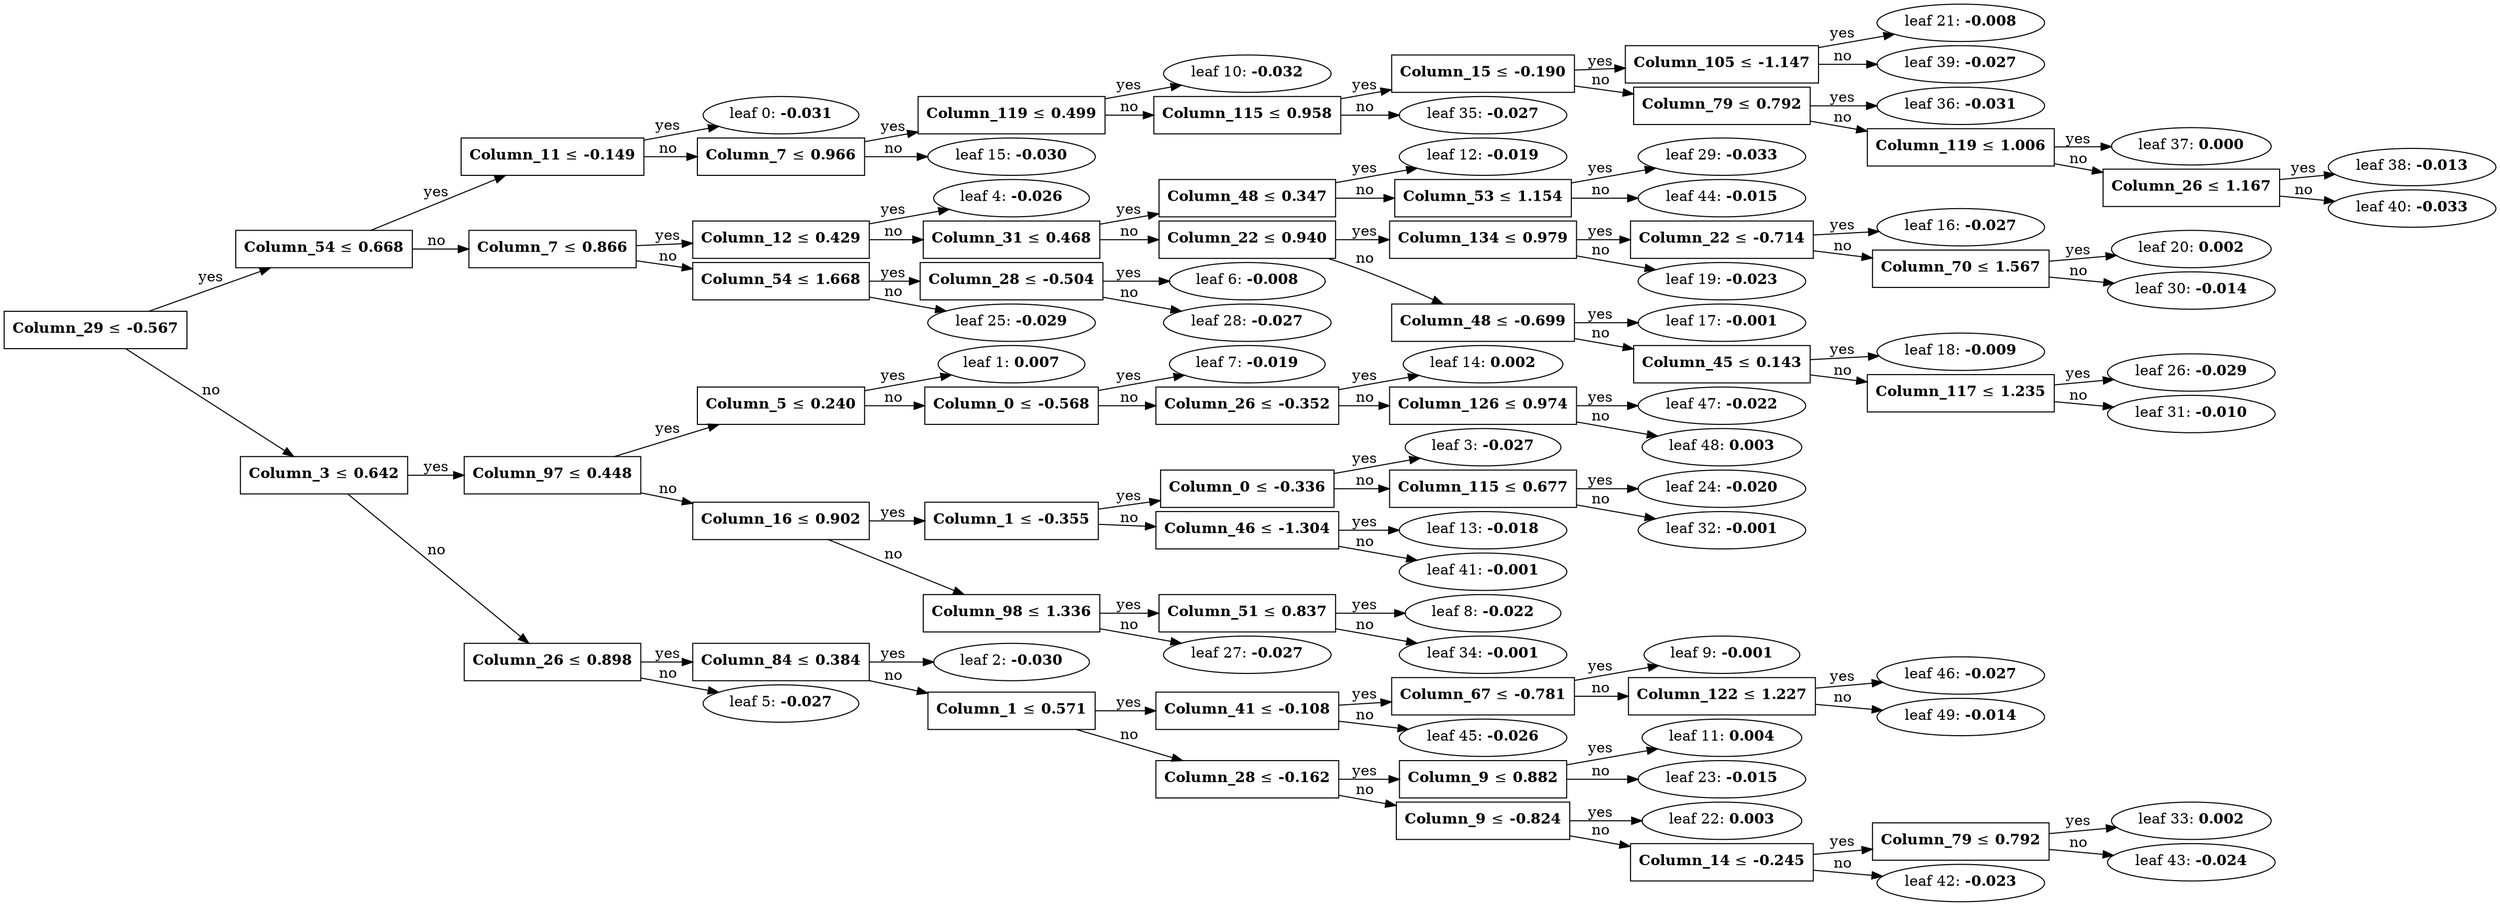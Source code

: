 digraph {
	graph [nodesep=0.05 rankdir=LR ranksep=0.3]
	split0 [label=<<B>Column_29</B> &#8804; <B>-0.567</B>> fillcolor=white shape=rectangle style=""]
	split3 [label=<<B>Column_54</B> &#8804; <B>0.668</B>> fillcolor=white shape=rectangle style=""]
	split9 [label=<<B>Column_11</B> &#8804; <B>-0.149</B>> fillcolor=white shape=rectangle style=""]
	leaf0 [label=<leaf 0: <B>-0.031</B>>]
	split9 -> leaf0 [label=yes]
	split14 [label=<<B>Column_7</B> &#8804; <B>0.966</B>> fillcolor=white shape=rectangle style=""]
	split20 [label=<<B>Column_119</B> &#8804; <B>0.499</B>> fillcolor=white shape=rectangle style=""]
	leaf10 [label=<leaf 10: <B>-0.032</B>>]
	split20 -> leaf10 [label=yes]
	split34 [label=<<B>Column_115</B> &#8804; <B>0.958</B>> fillcolor=white shape=rectangle style=""]
	split35 [label=<<B>Column_15</B> &#8804; <B>-0.190</B>> fillcolor=white shape=rectangle style=""]
	split38 [label=<<B>Column_105</B> &#8804; <B>-1.147</B>> fillcolor=white shape=rectangle style=""]
	leaf21 [label=<leaf 21: <B>-0.008</B>>]
	split38 -> leaf21 [label=yes]
	leaf39 [label=<leaf 39: <B>-0.027</B>>]
	split38 -> leaf39 [label=no]
	split35 -> split38 [label=yes]
	split36 [label=<<B>Column_79</B> &#8804; <B>0.792</B>> fillcolor=white shape=rectangle style=""]
	leaf36 [label=<leaf 36: <B>-0.031</B>>]
	split36 -> leaf36 [label=yes]
	split37 [label=<<B>Column_119</B> &#8804; <B>1.006</B>> fillcolor=white shape=rectangle style=""]
	leaf37 [label=<leaf 37: <B>0.000</B>>]
	split37 -> leaf37 [label=yes]
	split39 [label=<<B>Column_26</B> &#8804; <B>1.167</B>> fillcolor=white shape=rectangle style=""]
	leaf38 [label=<leaf 38: <B>-0.013</B>>]
	split39 -> leaf38 [label=yes]
	leaf40 [label=<leaf 40: <B>-0.033</B>>]
	split39 -> leaf40 [label=no]
	split37 -> split39 [label=no]
	split36 -> split37 [label=no]
	split35 -> split36 [label=no]
	split34 -> split35 [label=yes]
	leaf35 [label=<leaf 35: <B>-0.027</B>>]
	split34 -> leaf35 [label=no]
	split20 -> split34 [label=no]
	split14 -> split20 [label=yes]
	leaf15 [label=<leaf 15: <B>-0.030</B>>]
	split14 -> leaf15 [label=no]
	split9 -> split14 [label=no]
	split3 -> split9 [label=yes]
	split5 [label=<<B>Column_7</B> &#8804; <B>0.866</B>> fillcolor=white shape=rectangle style=""]
	split11 [label=<<B>Column_12</B> &#8804; <B>0.429</B>> fillcolor=white shape=rectangle style=""]
	leaf4 [label=<leaf 4: <B>-0.026</B>>]
	split11 -> leaf4 [label=yes]
	split15 [label=<<B>Column_31</B> &#8804; <B>0.468</B>> fillcolor=white shape=rectangle style=""]
	split28 [label=<<B>Column_48</B> &#8804; <B>0.347</B>> fillcolor=white shape=rectangle style=""]
	leaf12 [label=<leaf 12: <B>-0.019</B>>]
	split28 -> leaf12 [label=yes]
	split43 [label=<<B>Column_53</B> &#8804; <B>1.154</B>> fillcolor=white shape=rectangle style=""]
	leaf29 [label=<leaf 29: <B>-0.033</B>>]
	split43 -> leaf29 [label=yes]
	leaf44 [label=<leaf 44: <B>-0.015</B>>]
	split43 -> leaf44 [label=no]
	split28 -> split43 [label=no]
	split15 -> split28 [label=yes]
	split16 [label=<<B>Column_22</B> &#8804; <B>0.940</B>> fillcolor=white shape=rectangle style=""]
	split18 [label=<<B>Column_134</B> &#8804; <B>0.979</B>> fillcolor=white shape=rectangle style=""]
	split19 [label=<<B>Column_22</B> &#8804; <B>-0.714</B>> fillcolor=white shape=rectangle style=""]
	leaf16 [label=<leaf 16: <B>-0.027</B>>]
	split19 -> leaf16 [label=yes]
	split29 [label=<<B>Column_70</B> &#8804; <B>1.567</B>> fillcolor=white shape=rectangle style=""]
	leaf20 [label=<leaf 20: <B>0.002</B>>]
	split29 -> leaf20 [label=yes]
	leaf30 [label=<leaf 30: <B>-0.014</B>>]
	split29 -> leaf30 [label=no]
	split19 -> split29 [label=no]
	split18 -> split19 [label=yes]
	leaf19 [label=<leaf 19: <B>-0.023</B>>]
	split18 -> leaf19 [label=no]
	split16 -> split18 [label=yes]
	split17 [label=<<B>Column_48</B> &#8804; <B>-0.699</B>> fillcolor=white shape=rectangle style=""]
	leaf17 [label=<leaf 17: <B>-0.001</B>>]
	split17 -> leaf17 [label=yes]
	split25 [label=<<B>Column_45</B> &#8804; <B>0.143</B>> fillcolor=white shape=rectangle style=""]
	leaf18 [label=<leaf 18: <B>-0.009</B>>]
	split25 -> leaf18 [label=yes]
	split30 [label=<<B>Column_117</B> &#8804; <B>1.235</B>> fillcolor=white shape=rectangle style=""]
	leaf26 [label=<leaf 26: <B>-0.029</B>>]
	split30 -> leaf26 [label=yes]
	leaf31 [label=<leaf 31: <B>-0.010</B>>]
	split30 -> leaf31 [label=no]
	split25 -> split30 [label=no]
	split17 -> split25 [label=no]
	split16 -> split17 [label=no]
	split15 -> split16 [label=no]
	split11 -> split15 [label=no]
	split5 -> split11 [label=yes]
	split24 [label=<<B>Column_54</B> &#8804; <B>1.668</B>> fillcolor=white shape=rectangle style=""]
	split27 [label=<<B>Column_28</B> &#8804; <B>-0.504</B>> fillcolor=white shape=rectangle style=""]
	leaf6 [label=<leaf 6: <B>-0.008</B>>]
	split27 -> leaf6 [label=yes]
	leaf28 [label=<leaf 28: <B>-0.027</B>>]
	split27 -> leaf28 [label=no]
	split24 -> split27 [label=yes]
	leaf25 [label=<leaf 25: <B>-0.029</B>>]
	split24 -> leaf25 [label=no]
	split5 -> split24 [label=no]
	split3 -> split5 [label=no]
	split0 -> split3 [label=yes]
	split1 [label=<<B>Column_3</B> &#8804; <B>0.642</B>> fillcolor=white shape=rectangle style=""]
	split2 [label=<<B>Column_97</B> &#8804; <B>0.448</B>> fillcolor=white shape=rectangle style=""]
	split6 [label=<<B>Column_5</B> &#8804; <B>0.240</B>> fillcolor=white shape=rectangle style=""]
	leaf1 [label=<leaf 1: <B>0.007</B>>]
	split6 -> leaf1 [label=yes]
	split13 [label=<<B>Column_0</B> &#8804; <B>-0.568</B>> fillcolor=white shape=rectangle style=""]
	leaf7 [label=<leaf 7: <B>-0.019</B>>]
	split13 -> leaf7 [label=yes]
	split46 [label=<<B>Column_26</B> &#8804; <B>-0.352</B>> fillcolor=white shape=rectangle style=""]
	leaf14 [label=<leaf 14: <B>0.002</B>>]
	split46 -> leaf14 [label=yes]
	split47 [label=<<B>Column_126</B> &#8804; <B>0.974</B>> fillcolor=white shape=rectangle style=""]
	leaf47 [label=<leaf 47: <B>-0.022</B>>]
	split47 -> leaf47 [label=yes]
	leaf48 [label=<leaf 48: <B>0.003</B>>]
	split47 -> leaf48 [label=no]
	split46 -> split47 [label=no]
	split13 -> split46 [label=no]
	split6 -> split13 [label=no]
	split2 -> split6 [label=yes]
	split7 [label=<<B>Column_16</B> &#8804; <B>0.902</B>> fillcolor=white shape=rectangle style=""]
	split12 [label=<<B>Column_1</B> &#8804; <B>-0.355</B>> fillcolor=white shape=rectangle style=""]
	split23 [label=<<B>Column_0</B> &#8804; <B>-0.336</B>> fillcolor=white shape=rectangle style=""]
	leaf3 [label=<leaf 3: <B>-0.027</B>>]
	split23 -> leaf3 [label=yes]
	split31 [label=<<B>Column_115</B> &#8804; <B>0.677</B>> fillcolor=white shape=rectangle style=""]
	leaf24 [label=<leaf 24: <B>-0.020</B>>]
	split31 -> leaf24 [label=yes]
	leaf32 [label=<leaf 32: <B>-0.001</B>>]
	split31 -> leaf32 [label=no]
	split23 -> split31 [label=no]
	split12 -> split23 [label=yes]
	split40 [label=<<B>Column_46</B> &#8804; <B>-1.304</B>> fillcolor=white shape=rectangle style=""]
	leaf13 [label=<leaf 13: <B>-0.018</B>>]
	split40 -> leaf13 [label=yes]
	leaf41 [label=<leaf 41: <B>-0.001</B>>]
	split40 -> leaf41 [label=no]
	split12 -> split40 [label=no]
	split7 -> split12 [label=yes]
	split26 [label=<<B>Column_98</B> &#8804; <B>1.336</B>> fillcolor=white shape=rectangle style=""]
	split33 [label=<<B>Column_51</B> &#8804; <B>0.837</B>> fillcolor=white shape=rectangle style=""]
	leaf8 [label=<leaf 8: <B>-0.022</B>>]
	split33 -> leaf8 [label=yes]
	leaf34 [label=<leaf 34: <B>-0.001</B>>]
	split33 -> leaf34 [label=no]
	split26 -> split33 [label=yes]
	leaf27 [label=<leaf 27: <B>-0.027</B>>]
	split26 -> leaf27 [label=no]
	split7 -> split26 [label=no]
	split2 -> split7 [label=no]
	split1 -> split2 [label=yes]
	split4 [label=<<B>Column_26</B> &#8804; <B>0.898</B>> fillcolor=white shape=rectangle style=""]
	split8 [label=<<B>Column_84</B> &#8804; <B>0.384</B>> fillcolor=white shape=rectangle style=""]
	leaf2 [label=<leaf 2: <B>-0.030</B>>]
	split8 -> leaf2 [label=yes]
	split10 [label=<<B>Column_1</B> &#8804; <B>0.571</B>> fillcolor=white shape=rectangle style=""]
	split44 [label=<<B>Column_41</B> &#8804; <B>-0.108</B>> fillcolor=white shape=rectangle style=""]
	split45 [label=<<B>Column_67</B> &#8804; <B>-0.781</B>> fillcolor=white shape=rectangle style=""]
	leaf9 [label=<leaf 9: <B>-0.001</B>>]
	split45 -> leaf9 [label=yes]
	split48 [label=<<B>Column_122</B> &#8804; <B>1.227</B>> fillcolor=white shape=rectangle style=""]
	leaf46 [label=<leaf 46: <B>-0.027</B>>]
	split48 -> leaf46 [label=yes]
	leaf49 [label=<leaf 49: <B>-0.014</B>>]
	split48 -> leaf49 [label=no]
	split45 -> split48 [label=no]
	split44 -> split45 [label=yes]
	leaf45 [label=<leaf 45: <B>-0.026</B>>]
	split44 -> leaf45 [label=no]
	split10 -> split44 [label=yes]
	split21 [label=<<B>Column_28</B> &#8804; <B>-0.162</B>> fillcolor=white shape=rectangle style=""]
	split22 [label=<<B>Column_9</B> &#8804; <B>0.882</B>> fillcolor=white shape=rectangle style=""]
	leaf11 [label=<leaf 11: <B>0.004</B>>]
	split22 -> leaf11 [label=yes]
	leaf23 [label=<leaf 23: <B>-0.015</B>>]
	split22 -> leaf23 [label=no]
	split21 -> split22 [label=yes]
	split32 [label=<<B>Column_9</B> &#8804; <B>-0.824</B>> fillcolor=white shape=rectangle style=""]
	leaf22 [label=<leaf 22: <B>0.003</B>>]
	split32 -> leaf22 [label=yes]
	split41 [label=<<B>Column_14</B> &#8804; <B>-0.245</B>> fillcolor=white shape=rectangle style=""]
	split42 [label=<<B>Column_79</B> &#8804; <B>0.792</B>> fillcolor=white shape=rectangle style=""]
	leaf33 [label=<leaf 33: <B>0.002</B>>]
	split42 -> leaf33 [label=yes]
	leaf43 [label=<leaf 43: <B>-0.024</B>>]
	split42 -> leaf43 [label=no]
	split41 -> split42 [label=yes]
	leaf42 [label=<leaf 42: <B>-0.023</B>>]
	split41 -> leaf42 [label=no]
	split32 -> split41 [label=no]
	split21 -> split32 [label=no]
	split10 -> split21 [label=no]
	split8 -> split10 [label=no]
	split4 -> split8 [label=yes]
	leaf5 [label=<leaf 5: <B>-0.027</B>>]
	split4 -> leaf5 [label=no]
	split1 -> split4 [label=no]
	split0 -> split1 [label=no]
}
